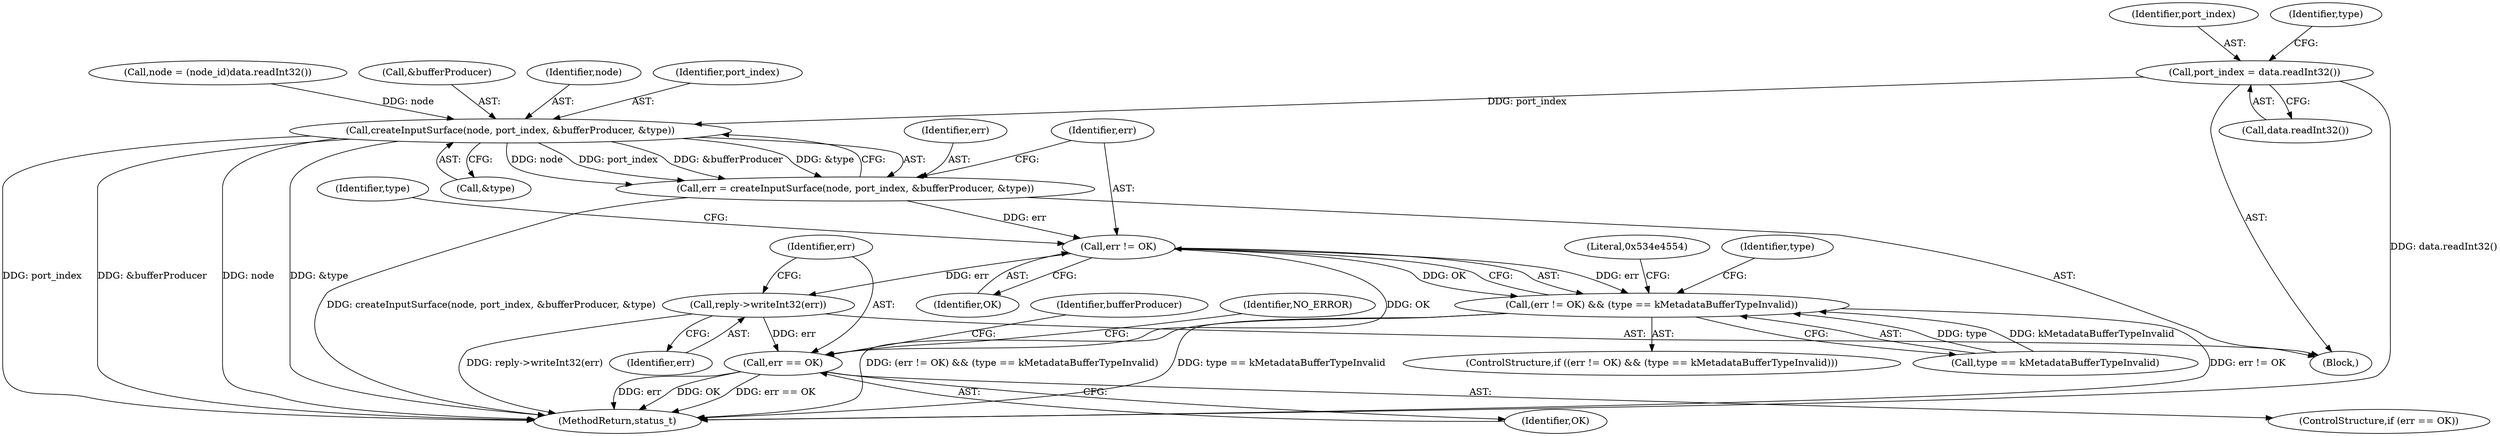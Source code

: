 digraph "0_Android_0bb5ced60304da7f61478ffd359e7ba65d72f181@API" {
"1000780" [label="(Call,port_index = data.readInt32())"];
"1000791" [label="(Call,createInputSurface(node, port_index, &bufferProducer, &type))"];
"1000789" [label="(Call,err = createInputSurface(node, port_index, &bufferProducer, &type))"];
"1000800" [label="(Call,err != OK)"];
"1000799" [label="(Call,(err != OK) && (type == kMetadataBufferTypeInvalid))"];
"1000812" [label="(Call,reply->writeInt32(err))"];
"1000815" [label="(Call,err == OK)"];
"1000781" [label="(Identifier,port_index)"];
"1000812" [label="(Call,reply->writeInt32(err))"];
"1000808" [label="(Literal,0x534e4554)"];
"1000815" [label="(Call,err == OK)"];
"1001337" [label="(MethodReturn,status_t)"];
"1000789" [label="(Call,err = createInputSurface(node, port_index, &bufferProducer, &type))"];
"1000774" [label="(Call,node = (node_id)data.readInt32())"];
"1000798" [label="(ControlStructure,if ((err != OK) && (type == kMetadataBufferTypeInvalid)))"];
"1000821" [label="(Identifier,bufferProducer)"];
"1000790" [label="(Identifier,err)"];
"1000786" [label="(Identifier,type)"];
"1000796" [label="(Call,&type)"];
"1000782" [label="(Call,data.readInt32())"];
"1000768" [label="(Block,)"];
"1000803" [label="(Call,type == kMetadataBufferTypeInvalid)"];
"1000811" [label="(Identifier,type)"];
"1000804" [label="(Identifier,type)"];
"1000794" [label="(Call,&bufferProducer)"];
"1000814" [label="(ControlStructure,if (err == OK))"];
"1000792" [label="(Identifier,node)"];
"1000800" [label="(Call,err != OK)"];
"1000791" [label="(Call,createInputSurface(node, port_index, &bufferProducer, &type))"];
"1000817" [label="(Identifier,OK)"];
"1000802" [label="(Identifier,OK)"];
"1000799" [label="(Call,(err != OK) && (type == kMetadataBufferTypeInvalid))"];
"1000823" [label="(Identifier,NO_ERROR)"];
"1000801" [label="(Identifier,err)"];
"1000813" [label="(Identifier,err)"];
"1000816" [label="(Identifier,err)"];
"1000793" [label="(Identifier,port_index)"];
"1000780" [label="(Call,port_index = data.readInt32())"];
"1000780" -> "1000768"  [label="AST: "];
"1000780" -> "1000782"  [label="CFG: "];
"1000781" -> "1000780"  [label="AST: "];
"1000782" -> "1000780"  [label="AST: "];
"1000786" -> "1000780"  [label="CFG: "];
"1000780" -> "1001337"  [label="DDG: data.readInt32()"];
"1000780" -> "1000791"  [label="DDG: port_index"];
"1000791" -> "1000789"  [label="AST: "];
"1000791" -> "1000796"  [label="CFG: "];
"1000792" -> "1000791"  [label="AST: "];
"1000793" -> "1000791"  [label="AST: "];
"1000794" -> "1000791"  [label="AST: "];
"1000796" -> "1000791"  [label="AST: "];
"1000789" -> "1000791"  [label="CFG: "];
"1000791" -> "1001337"  [label="DDG: node"];
"1000791" -> "1001337"  [label="DDG: &type"];
"1000791" -> "1001337"  [label="DDG: port_index"];
"1000791" -> "1001337"  [label="DDG: &bufferProducer"];
"1000791" -> "1000789"  [label="DDG: node"];
"1000791" -> "1000789"  [label="DDG: port_index"];
"1000791" -> "1000789"  [label="DDG: &bufferProducer"];
"1000791" -> "1000789"  [label="DDG: &type"];
"1000774" -> "1000791"  [label="DDG: node"];
"1000789" -> "1000768"  [label="AST: "];
"1000790" -> "1000789"  [label="AST: "];
"1000801" -> "1000789"  [label="CFG: "];
"1000789" -> "1001337"  [label="DDG: createInputSurface(node, port_index, &bufferProducer, &type)"];
"1000789" -> "1000800"  [label="DDG: err"];
"1000800" -> "1000799"  [label="AST: "];
"1000800" -> "1000802"  [label="CFG: "];
"1000801" -> "1000800"  [label="AST: "];
"1000802" -> "1000800"  [label="AST: "];
"1000804" -> "1000800"  [label="CFG: "];
"1000799" -> "1000800"  [label="CFG: "];
"1000800" -> "1000799"  [label="DDG: err"];
"1000800" -> "1000799"  [label="DDG: OK"];
"1000800" -> "1000812"  [label="DDG: err"];
"1000800" -> "1000815"  [label="DDG: OK"];
"1000799" -> "1000798"  [label="AST: "];
"1000799" -> "1000803"  [label="CFG: "];
"1000803" -> "1000799"  [label="AST: "];
"1000808" -> "1000799"  [label="CFG: "];
"1000811" -> "1000799"  [label="CFG: "];
"1000799" -> "1001337"  [label="DDG: type == kMetadataBufferTypeInvalid"];
"1000799" -> "1001337"  [label="DDG: err != OK"];
"1000799" -> "1001337"  [label="DDG: (err != OK) && (type == kMetadataBufferTypeInvalid)"];
"1000803" -> "1000799"  [label="DDG: type"];
"1000803" -> "1000799"  [label="DDG: kMetadataBufferTypeInvalid"];
"1000812" -> "1000768"  [label="AST: "];
"1000812" -> "1000813"  [label="CFG: "];
"1000813" -> "1000812"  [label="AST: "];
"1000816" -> "1000812"  [label="CFG: "];
"1000812" -> "1001337"  [label="DDG: reply->writeInt32(err)"];
"1000812" -> "1000815"  [label="DDG: err"];
"1000815" -> "1000814"  [label="AST: "];
"1000815" -> "1000817"  [label="CFG: "];
"1000816" -> "1000815"  [label="AST: "];
"1000817" -> "1000815"  [label="AST: "];
"1000821" -> "1000815"  [label="CFG: "];
"1000823" -> "1000815"  [label="CFG: "];
"1000815" -> "1001337"  [label="DDG: err"];
"1000815" -> "1001337"  [label="DDG: OK"];
"1000815" -> "1001337"  [label="DDG: err == OK"];
}
